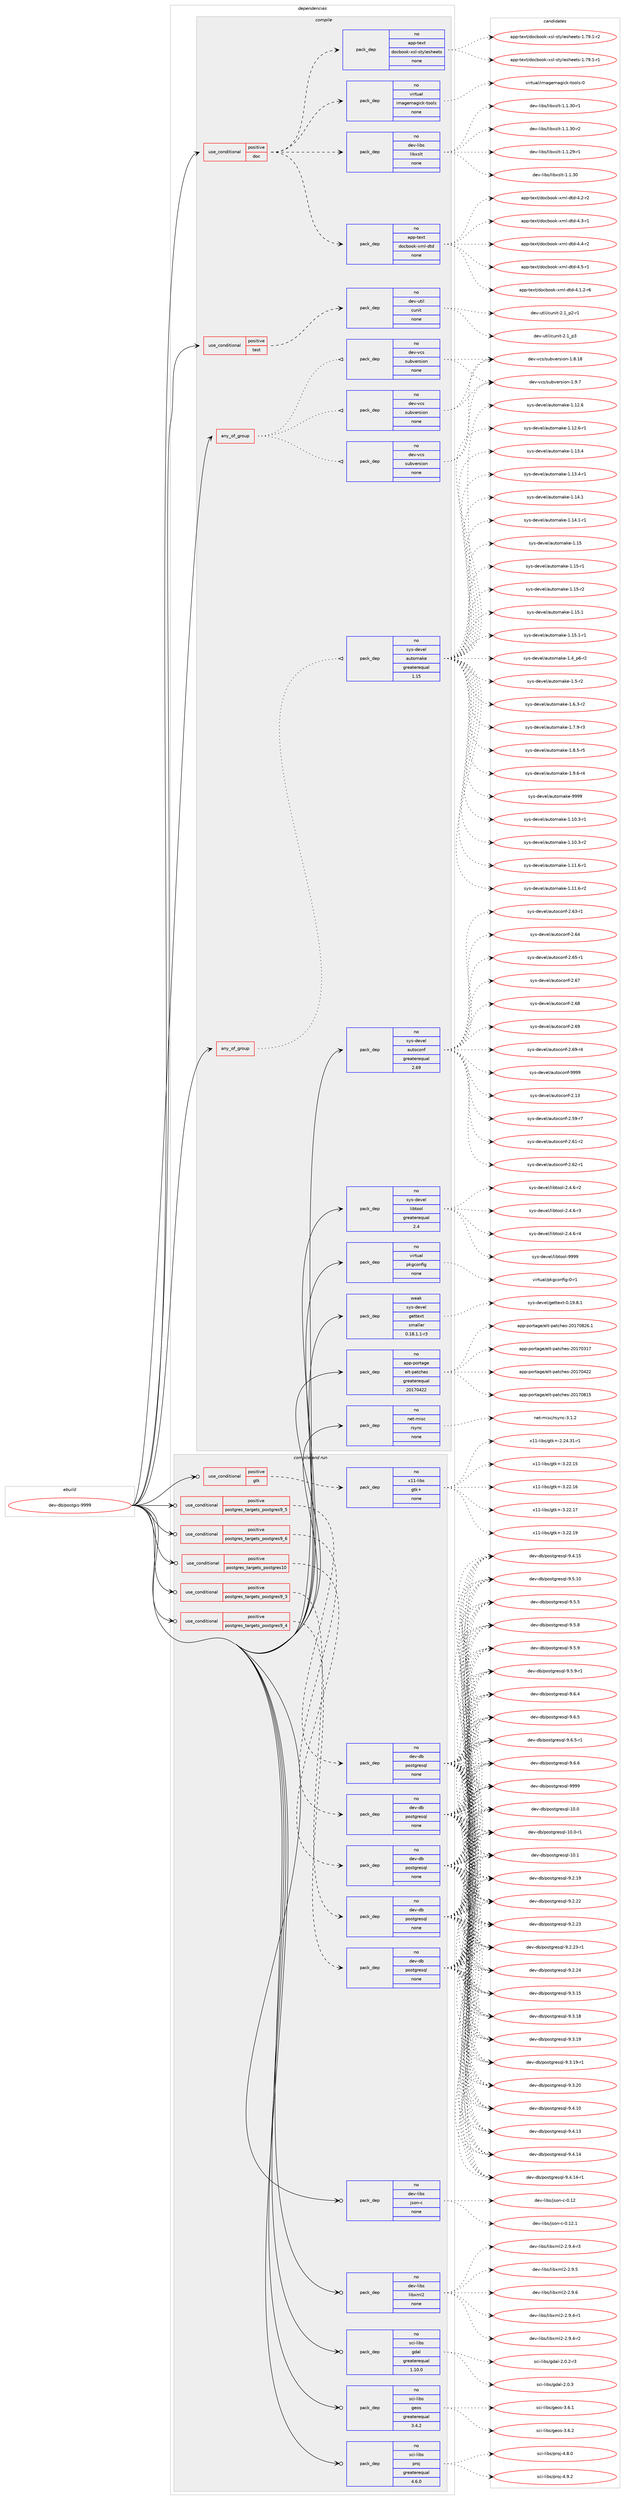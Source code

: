 digraph prolog {

# *************
# Graph options
# *************

newrank=true;
concentrate=true;
compound=true;
graph [rankdir=LR,fontname=Helvetica,fontsize=10,ranksep=1.5];#, ranksep=2.5, nodesep=0.2];
edge  [arrowhead=vee];
node  [fontname=Helvetica,fontsize=10];

# **********
# The ebuild
# **********

subgraph cluster_leftcol {
color=gray;
rank=same;
label=<<i>ebuild</i>>;
id [label="dev-db/postgis-9999", color=red, width=4, href="../dev-db/postgis-9999.svg"];
}

# ****************
# The dependencies
# ****************

subgraph cluster_midcol {
color=gray;
label=<<i>dependencies</i>>;
subgraph cluster_compile {
fillcolor="#eeeeee";
style=filled;
label=<<i>compile</i>>;
subgraph any1513 {
dependency68996 [label=<<TABLE BORDER="0" CELLBORDER="1" CELLSPACING="0" CELLPADDING="4"><TR><TD CELLPADDING="10">any_of_group</TD></TR></TABLE>>, shape=none, color=red];subgraph pack50883 {
dependency68997 [label=<<TABLE BORDER="0" CELLBORDER="1" CELLSPACING="0" CELLPADDING="4" WIDTH="220"><TR><TD ROWSPAN="6" CELLPADDING="30">pack_dep</TD></TR><TR><TD WIDTH="110">no</TD></TR><TR><TD>dev-vcs</TD></TR><TR><TD>subversion</TD></TR><TR><TD>none</TD></TR><TR><TD></TD></TR></TABLE>>, shape=none, color=blue];
}
dependency68996:e -> dependency68997:w [weight=20,style="dotted",arrowhead="oinv"];
subgraph pack50884 {
dependency68998 [label=<<TABLE BORDER="0" CELLBORDER="1" CELLSPACING="0" CELLPADDING="4" WIDTH="220"><TR><TD ROWSPAN="6" CELLPADDING="30">pack_dep</TD></TR><TR><TD WIDTH="110">no</TD></TR><TR><TD>dev-vcs</TD></TR><TR><TD>subversion</TD></TR><TR><TD>none</TD></TR><TR><TD></TD></TR></TABLE>>, shape=none, color=blue];
}
dependency68996:e -> dependency68998:w [weight=20,style="dotted",arrowhead="oinv"];
subgraph pack50885 {
dependency68999 [label=<<TABLE BORDER="0" CELLBORDER="1" CELLSPACING="0" CELLPADDING="4" WIDTH="220"><TR><TD ROWSPAN="6" CELLPADDING="30">pack_dep</TD></TR><TR><TD WIDTH="110">no</TD></TR><TR><TD>dev-vcs</TD></TR><TR><TD>subversion</TD></TR><TR><TD>none</TD></TR><TR><TD></TD></TR></TABLE>>, shape=none, color=blue];
}
dependency68996:e -> dependency68999:w [weight=20,style="dotted",arrowhead="oinv"];
}
id:e -> dependency68996:w [weight=20,style="solid",arrowhead="vee"];
subgraph any1514 {
dependency69000 [label=<<TABLE BORDER="0" CELLBORDER="1" CELLSPACING="0" CELLPADDING="4"><TR><TD CELLPADDING="10">any_of_group</TD></TR></TABLE>>, shape=none, color=red];subgraph pack50886 {
dependency69001 [label=<<TABLE BORDER="0" CELLBORDER="1" CELLSPACING="0" CELLPADDING="4" WIDTH="220"><TR><TD ROWSPAN="6" CELLPADDING="30">pack_dep</TD></TR><TR><TD WIDTH="110">no</TD></TR><TR><TD>sys-devel</TD></TR><TR><TD>automake</TD></TR><TR><TD>greaterequal</TD></TR><TR><TD>1.15</TD></TR></TABLE>>, shape=none, color=blue];
}
dependency69000:e -> dependency69001:w [weight=20,style="dotted",arrowhead="oinv"];
}
id:e -> dependency69000:w [weight=20,style="solid",arrowhead="vee"];
subgraph cond16570 {
dependency69002 [label=<<TABLE BORDER="0" CELLBORDER="1" CELLSPACING="0" CELLPADDING="4"><TR><TD ROWSPAN="3" CELLPADDING="10">use_conditional</TD></TR><TR><TD>positive</TD></TR><TR><TD>doc</TD></TR></TABLE>>, shape=none, color=red];
subgraph pack50887 {
dependency69003 [label=<<TABLE BORDER="0" CELLBORDER="1" CELLSPACING="0" CELLPADDING="4" WIDTH="220"><TR><TD ROWSPAN="6" CELLPADDING="30">pack_dep</TD></TR><TR><TD WIDTH="110">no</TD></TR><TR><TD>app-text</TD></TR><TR><TD>docbook-xsl-stylesheets</TD></TR><TR><TD>none</TD></TR><TR><TD></TD></TR></TABLE>>, shape=none, color=blue];
}
dependency69002:e -> dependency69003:w [weight=20,style="dashed",arrowhead="vee"];
subgraph pack50888 {
dependency69004 [label=<<TABLE BORDER="0" CELLBORDER="1" CELLSPACING="0" CELLPADDING="4" WIDTH="220"><TR><TD ROWSPAN="6" CELLPADDING="30">pack_dep</TD></TR><TR><TD WIDTH="110">no</TD></TR><TR><TD>app-text</TD></TR><TR><TD>docbook-xml-dtd</TD></TR><TR><TD>none</TD></TR><TR><TD></TD></TR></TABLE>>, shape=none, color=blue];
}
dependency69002:e -> dependency69004:w [weight=20,style="dashed",arrowhead="vee"];
subgraph pack50889 {
dependency69005 [label=<<TABLE BORDER="0" CELLBORDER="1" CELLSPACING="0" CELLPADDING="4" WIDTH="220"><TR><TD ROWSPAN="6" CELLPADDING="30">pack_dep</TD></TR><TR><TD WIDTH="110">no</TD></TR><TR><TD>dev-libs</TD></TR><TR><TD>libxslt</TD></TR><TR><TD>none</TD></TR><TR><TD></TD></TR></TABLE>>, shape=none, color=blue];
}
dependency69002:e -> dependency69005:w [weight=20,style="dashed",arrowhead="vee"];
subgraph pack50890 {
dependency69006 [label=<<TABLE BORDER="0" CELLBORDER="1" CELLSPACING="0" CELLPADDING="4" WIDTH="220"><TR><TD ROWSPAN="6" CELLPADDING="30">pack_dep</TD></TR><TR><TD WIDTH="110">no</TD></TR><TR><TD>virtual</TD></TR><TR><TD>imagemagick-tools</TD></TR><TR><TD>none</TD></TR><TR><TD></TD></TR></TABLE>>, shape=none, color=blue];
}
dependency69002:e -> dependency69006:w [weight=20,style="dashed",arrowhead="vee"];
}
id:e -> dependency69002:w [weight=20,style="solid",arrowhead="vee"];
subgraph cond16571 {
dependency69007 [label=<<TABLE BORDER="0" CELLBORDER="1" CELLSPACING="0" CELLPADDING="4"><TR><TD ROWSPAN="3" CELLPADDING="10">use_conditional</TD></TR><TR><TD>positive</TD></TR><TR><TD>test</TD></TR></TABLE>>, shape=none, color=red];
subgraph pack50891 {
dependency69008 [label=<<TABLE BORDER="0" CELLBORDER="1" CELLSPACING="0" CELLPADDING="4" WIDTH="220"><TR><TD ROWSPAN="6" CELLPADDING="30">pack_dep</TD></TR><TR><TD WIDTH="110">no</TD></TR><TR><TD>dev-util</TD></TR><TR><TD>cunit</TD></TR><TR><TD>none</TD></TR><TR><TD></TD></TR></TABLE>>, shape=none, color=blue];
}
dependency69007:e -> dependency69008:w [weight=20,style="dashed",arrowhead="vee"];
}
id:e -> dependency69007:w [weight=20,style="solid",arrowhead="vee"];
subgraph pack50892 {
dependency69009 [label=<<TABLE BORDER="0" CELLBORDER="1" CELLSPACING="0" CELLPADDING="4" WIDTH="220"><TR><TD ROWSPAN="6" CELLPADDING="30">pack_dep</TD></TR><TR><TD WIDTH="110">no</TD></TR><TR><TD>app-portage</TD></TR><TR><TD>elt-patches</TD></TR><TR><TD>greaterequal</TD></TR><TR><TD>20170422</TD></TR></TABLE>>, shape=none, color=blue];
}
id:e -> dependency69009:w [weight=20,style="solid",arrowhead="vee"];
subgraph pack50893 {
dependency69010 [label=<<TABLE BORDER="0" CELLBORDER="1" CELLSPACING="0" CELLPADDING="4" WIDTH="220"><TR><TD ROWSPAN="6" CELLPADDING="30">pack_dep</TD></TR><TR><TD WIDTH="110">no</TD></TR><TR><TD>net-misc</TD></TR><TR><TD>rsync</TD></TR><TR><TD>none</TD></TR><TR><TD></TD></TR></TABLE>>, shape=none, color=blue];
}
id:e -> dependency69010:w [weight=20,style="solid",arrowhead="vee"];
subgraph pack50894 {
dependency69011 [label=<<TABLE BORDER="0" CELLBORDER="1" CELLSPACING="0" CELLPADDING="4" WIDTH="220"><TR><TD ROWSPAN="6" CELLPADDING="30">pack_dep</TD></TR><TR><TD WIDTH="110">no</TD></TR><TR><TD>sys-devel</TD></TR><TR><TD>autoconf</TD></TR><TR><TD>greaterequal</TD></TR><TR><TD>2.69</TD></TR></TABLE>>, shape=none, color=blue];
}
id:e -> dependency69011:w [weight=20,style="solid",arrowhead="vee"];
subgraph pack50895 {
dependency69012 [label=<<TABLE BORDER="0" CELLBORDER="1" CELLSPACING="0" CELLPADDING="4" WIDTH="220"><TR><TD ROWSPAN="6" CELLPADDING="30">pack_dep</TD></TR><TR><TD WIDTH="110">no</TD></TR><TR><TD>sys-devel</TD></TR><TR><TD>libtool</TD></TR><TR><TD>greaterequal</TD></TR><TR><TD>2.4</TD></TR></TABLE>>, shape=none, color=blue];
}
id:e -> dependency69012:w [weight=20,style="solid",arrowhead="vee"];
subgraph pack50896 {
dependency69013 [label=<<TABLE BORDER="0" CELLBORDER="1" CELLSPACING="0" CELLPADDING="4" WIDTH="220"><TR><TD ROWSPAN="6" CELLPADDING="30">pack_dep</TD></TR><TR><TD WIDTH="110">no</TD></TR><TR><TD>virtual</TD></TR><TR><TD>pkgconfig</TD></TR><TR><TD>none</TD></TR><TR><TD></TD></TR></TABLE>>, shape=none, color=blue];
}
id:e -> dependency69013:w [weight=20,style="solid",arrowhead="vee"];
subgraph pack50897 {
dependency69014 [label=<<TABLE BORDER="0" CELLBORDER="1" CELLSPACING="0" CELLPADDING="4" WIDTH="220"><TR><TD ROWSPAN="6" CELLPADDING="30">pack_dep</TD></TR><TR><TD WIDTH="110">weak</TD></TR><TR><TD>sys-devel</TD></TR><TR><TD>gettext</TD></TR><TR><TD>smaller</TD></TR><TR><TD>0.18.1.1-r3</TD></TR></TABLE>>, shape=none, color=blue];
}
id:e -> dependency69014:w [weight=20,style="solid",arrowhead="vee"];
}
subgraph cluster_compileandrun {
fillcolor="#eeeeee";
style=filled;
label=<<i>compile and run</i>>;
subgraph cond16572 {
dependency69015 [label=<<TABLE BORDER="0" CELLBORDER="1" CELLSPACING="0" CELLPADDING="4"><TR><TD ROWSPAN="3" CELLPADDING="10">use_conditional</TD></TR><TR><TD>positive</TD></TR><TR><TD>gtk</TD></TR></TABLE>>, shape=none, color=red];
subgraph pack50898 {
dependency69016 [label=<<TABLE BORDER="0" CELLBORDER="1" CELLSPACING="0" CELLPADDING="4" WIDTH="220"><TR><TD ROWSPAN="6" CELLPADDING="30">pack_dep</TD></TR><TR><TD WIDTH="110">no</TD></TR><TR><TD>x11-libs</TD></TR><TR><TD>gtk+</TD></TR><TR><TD>none</TD></TR><TR><TD></TD></TR></TABLE>>, shape=none, color=blue];
}
dependency69015:e -> dependency69016:w [weight=20,style="dashed",arrowhead="vee"];
}
id:e -> dependency69015:w [weight=20,style="solid",arrowhead="odotvee"];
subgraph cond16573 {
dependency69017 [label=<<TABLE BORDER="0" CELLBORDER="1" CELLSPACING="0" CELLPADDING="4"><TR><TD ROWSPAN="3" CELLPADDING="10">use_conditional</TD></TR><TR><TD>positive</TD></TR><TR><TD>postgres_targets_postgres10</TD></TR></TABLE>>, shape=none, color=red];
subgraph pack50899 {
dependency69018 [label=<<TABLE BORDER="0" CELLBORDER="1" CELLSPACING="0" CELLPADDING="4" WIDTH="220"><TR><TD ROWSPAN="6" CELLPADDING="30">pack_dep</TD></TR><TR><TD WIDTH="110">no</TD></TR><TR><TD>dev-db</TD></TR><TR><TD>postgresql</TD></TR><TR><TD>none</TD></TR><TR><TD></TD></TR></TABLE>>, shape=none, color=blue];
}
dependency69017:e -> dependency69018:w [weight=20,style="dashed",arrowhead="vee"];
}
id:e -> dependency69017:w [weight=20,style="solid",arrowhead="odotvee"];
subgraph cond16574 {
dependency69019 [label=<<TABLE BORDER="0" CELLBORDER="1" CELLSPACING="0" CELLPADDING="4"><TR><TD ROWSPAN="3" CELLPADDING="10">use_conditional</TD></TR><TR><TD>positive</TD></TR><TR><TD>postgres_targets_postgres9_3</TD></TR></TABLE>>, shape=none, color=red];
subgraph pack50900 {
dependency69020 [label=<<TABLE BORDER="0" CELLBORDER="1" CELLSPACING="0" CELLPADDING="4" WIDTH="220"><TR><TD ROWSPAN="6" CELLPADDING="30">pack_dep</TD></TR><TR><TD WIDTH="110">no</TD></TR><TR><TD>dev-db</TD></TR><TR><TD>postgresql</TD></TR><TR><TD>none</TD></TR><TR><TD></TD></TR></TABLE>>, shape=none, color=blue];
}
dependency69019:e -> dependency69020:w [weight=20,style="dashed",arrowhead="vee"];
}
id:e -> dependency69019:w [weight=20,style="solid",arrowhead="odotvee"];
subgraph cond16575 {
dependency69021 [label=<<TABLE BORDER="0" CELLBORDER="1" CELLSPACING="0" CELLPADDING="4"><TR><TD ROWSPAN="3" CELLPADDING="10">use_conditional</TD></TR><TR><TD>positive</TD></TR><TR><TD>postgres_targets_postgres9_4</TD></TR></TABLE>>, shape=none, color=red];
subgraph pack50901 {
dependency69022 [label=<<TABLE BORDER="0" CELLBORDER="1" CELLSPACING="0" CELLPADDING="4" WIDTH="220"><TR><TD ROWSPAN="6" CELLPADDING="30">pack_dep</TD></TR><TR><TD WIDTH="110">no</TD></TR><TR><TD>dev-db</TD></TR><TR><TD>postgresql</TD></TR><TR><TD>none</TD></TR><TR><TD></TD></TR></TABLE>>, shape=none, color=blue];
}
dependency69021:e -> dependency69022:w [weight=20,style="dashed",arrowhead="vee"];
}
id:e -> dependency69021:w [weight=20,style="solid",arrowhead="odotvee"];
subgraph cond16576 {
dependency69023 [label=<<TABLE BORDER="0" CELLBORDER="1" CELLSPACING="0" CELLPADDING="4"><TR><TD ROWSPAN="3" CELLPADDING="10">use_conditional</TD></TR><TR><TD>positive</TD></TR><TR><TD>postgres_targets_postgres9_5</TD></TR></TABLE>>, shape=none, color=red];
subgraph pack50902 {
dependency69024 [label=<<TABLE BORDER="0" CELLBORDER="1" CELLSPACING="0" CELLPADDING="4" WIDTH="220"><TR><TD ROWSPAN="6" CELLPADDING="30">pack_dep</TD></TR><TR><TD WIDTH="110">no</TD></TR><TR><TD>dev-db</TD></TR><TR><TD>postgresql</TD></TR><TR><TD>none</TD></TR><TR><TD></TD></TR></TABLE>>, shape=none, color=blue];
}
dependency69023:e -> dependency69024:w [weight=20,style="dashed",arrowhead="vee"];
}
id:e -> dependency69023:w [weight=20,style="solid",arrowhead="odotvee"];
subgraph cond16577 {
dependency69025 [label=<<TABLE BORDER="0" CELLBORDER="1" CELLSPACING="0" CELLPADDING="4"><TR><TD ROWSPAN="3" CELLPADDING="10">use_conditional</TD></TR><TR><TD>positive</TD></TR><TR><TD>postgres_targets_postgres9_6</TD></TR></TABLE>>, shape=none, color=red];
subgraph pack50903 {
dependency69026 [label=<<TABLE BORDER="0" CELLBORDER="1" CELLSPACING="0" CELLPADDING="4" WIDTH="220"><TR><TD ROWSPAN="6" CELLPADDING="30">pack_dep</TD></TR><TR><TD WIDTH="110">no</TD></TR><TR><TD>dev-db</TD></TR><TR><TD>postgresql</TD></TR><TR><TD>none</TD></TR><TR><TD></TD></TR></TABLE>>, shape=none, color=blue];
}
dependency69025:e -> dependency69026:w [weight=20,style="dashed",arrowhead="vee"];
}
id:e -> dependency69025:w [weight=20,style="solid",arrowhead="odotvee"];
subgraph pack50904 {
dependency69027 [label=<<TABLE BORDER="0" CELLBORDER="1" CELLSPACING="0" CELLPADDING="4" WIDTH="220"><TR><TD ROWSPAN="6" CELLPADDING="30">pack_dep</TD></TR><TR><TD WIDTH="110">no</TD></TR><TR><TD>dev-libs</TD></TR><TR><TD>json-c</TD></TR><TR><TD>none</TD></TR><TR><TD></TD></TR></TABLE>>, shape=none, color=blue];
}
id:e -> dependency69027:w [weight=20,style="solid",arrowhead="odotvee"];
subgraph pack50905 {
dependency69028 [label=<<TABLE BORDER="0" CELLBORDER="1" CELLSPACING="0" CELLPADDING="4" WIDTH="220"><TR><TD ROWSPAN="6" CELLPADDING="30">pack_dep</TD></TR><TR><TD WIDTH="110">no</TD></TR><TR><TD>dev-libs</TD></TR><TR><TD>libxml2</TD></TR><TR><TD>none</TD></TR><TR><TD></TD></TR></TABLE>>, shape=none, color=blue];
}
id:e -> dependency69028:w [weight=20,style="solid",arrowhead="odotvee"];
subgraph pack50906 {
dependency69029 [label=<<TABLE BORDER="0" CELLBORDER="1" CELLSPACING="0" CELLPADDING="4" WIDTH="220"><TR><TD ROWSPAN="6" CELLPADDING="30">pack_dep</TD></TR><TR><TD WIDTH="110">no</TD></TR><TR><TD>sci-libs</TD></TR><TR><TD>gdal</TD></TR><TR><TD>greaterequal</TD></TR><TR><TD>1.10.0</TD></TR></TABLE>>, shape=none, color=blue];
}
id:e -> dependency69029:w [weight=20,style="solid",arrowhead="odotvee"];
subgraph pack50907 {
dependency69030 [label=<<TABLE BORDER="0" CELLBORDER="1" CELLSPACING="0" CELLPADDING="4" WIDTH="220"><TR><TD ROWSPAN="6" CELLPADDING="30">pack_dep</TD></TR><TR><TD WIDTH="110">no</TD></TR><TR><TD>sci-libs</TD></TR><TR><TD>geos</TD></TR><TR><TD>greaterequal</TD></TR><TR><TD>3.4.2</TD></TR></TABLE>>, shape=none, color=blue];
}
id:e -> dependency69030:w [weight=20,style="solid",arrowhead="odotvee"];
subgraph pack50908 {
dependency69031 [label=<<TABLE BORDER="0" CELLBORDER="1" CELLSPACING="0" CELLPADDING="4" WIDTH="220"><TR><TD ROWSPAN="6" CELLPADDING="30">pack_dep</TD></TR><TR><TD WIDTH="110">no</TD></TR><TR><TD>sci-libs</TD></TR><TR><TD>proj</TD></TR><TR><TD>greaterequal</TD></TR><TR><TD>4.6.0</TD></TR></TABLE>>, shape=none, color=blue];
}
id:e -> dependency69031:w [weight=20,style="solid",arrowhead="odotvee"];
}
subgraph cluster_run {
fillcolor="#eeeeee";
style=filled;
label=<<i>run</i>>;
}
}

# **************
# The candidates
# **************

subgraph cluster_choices {
rank=same;
color=gray;
label=<<i>candidates</i>>;

subgraph choice50883 {
color=black;
nodesep=1;
choice1001011184511899115471151179811810111411510511111045494656464956 [label="dev-vcs/subversion-1.8.18", color=red, width=4,href="../dev-vcs/subversion-1.8.18.svg"];
choice10010111845118991154711511798118101114115105111110454946574655 [label="dev-vcs/subversion-1.9.7", color=red, width=4,href="../dev-vcs/subversion-1.9.7.svg"];
dependency68997:e -> choice1001011184511899115471151179811810111411510511111045494656464956:w [style=dotted,weight="100"];
dependency68997:e -> choice10010111845118991154711511798118101114115105111110454946574655:w [style=dotted,weight="100"];
}
subgraph choice50884 {
color=black;
nodesep=1;
choice1001011184511899115471151179811810111411510511111045494656464956 [label="dev-vcs/subversion-1.8.18", color=red, width=4,href="../dev-vcs/subversion-1.8.18.svg"];
choice10010111845118991154711511798118101114115105111110454946574655 [label="dev-vcs/subversion-1.9.7", color=red, width=4,href="../dev-vcs/subversion-1.9.7.svg"];
dependency68998:e -> choice1001011184511899115471151179811810111411510511111045494656464956:w [style=dotted,weight="100"];
dependency68998:e -> choice10010111845118991154711511798118101114115105111110454946574655:w [style=dotted,weight="100"];
}
subgraph choice50885 {
color=black;
nodesep=1;
choice1001011184511899115471151179811810111411510511111045494656464956 [label="dev-vcs/subversion-1.8.18", color=red, width=4,href="../dev-vcs/subversion-1.8.18.svg"];
choice10010111845118991154711511798118101114115105111110454946574655 [label="dev-vcs/subversion-1.9.7", color=red, width=4,href="../dev-vcs/subversion-1.9.7.svg"];
dependency68999:e -> choice1001011184511899115471151179811810111411510511111045494656464956:w [style=dotted,weight="100"];
dependency68999:e -> choice10010111845118991154711511798118101114115105111110454946574655:w [style=dotted,weight="100"];
}
subgraph choice50886 {
color=black;
nodesep=1;
choice11512111545100101118101108479711711611110997107101454946494846514511449 [label="sys-devel/automake-1.10.3-r1", color=red, width=4,href="../sys-devel/automake-1.10.3-r1.svg"];
choice11512111545100101118101108479711711611110997107101454946494846514511450 [label="sys-devel/automake-1.10.3-r2", color=red, width=4,href="../sys-devel/automake-1.10.3-r2.svg"];
choice11512111545100101118101108479711711611110997107101454946494946544511449 [label="sys-devel/automake-1.11.6-r1", color=red, width=4,href="../sys-devel/automake-1.11.6-r1.svg"];
choice11512111545100101118101108479711711611110997107101454946494946544511450 [label="sys-devel/automake-1.11.6-r2", color=red, width=4,href="../sys-devel/automake-1.11.6-r2.svg"];
choice1151211154510010111810110847971171161111099710710145494649504654 [label="sys-devel/automake-1.12.6", color=red, width=4,href="../sys-devel/automake-1.12.6.svg"];
choice11512111545100101118101108479711711611110997107101454946495046544511449 [label="sys-devel/automake-1.12.6-r1", color=red, width=4,href="../sys-devel/automake-1.12.6-r1.svg"];
choice1151211154510010111810110847971171161111099710710145494649514652 [label="sys-devel/automake-1.13.4", color=red, width=4,href="../sys-devel/automake-1.13.4.svg"];
choice11512111545100101118101108479711711611110997107101454946495146524511449 [label="sys-devel/automake-1.13.4-r1", color=red, width=4,href="../sys-devel/automake-1.13.4-r1.svg"];
choice1151211154510010111810110847971171161111099710710145494649524649 [label="sys-devel/automake-1.14.1", color=red, width=4,href="../sys-devel/automake-1.14.1.svg"];
choice11512111545100101118101108479711711611110997107101454946495246494511449 [label="sys-devel/automake-1.14.1-r1", color=red, width=4,href="../sys-devel/automake-1.14.1-r1.svg"];
choice115121115451001011181011084797117116111109971071014549464953 [label="sys-devel/automake-1.15", color=red, width=4,href="../sys-devel/automake-1.15.svg"];
choice1151211154510010111810110847971171161111099710710145494649534511449 [label="sys-devel/automake-1.15-r1", color=red, width=4,href="../sys-devel/automake-1.15-r1.svg"];
choice1151211154510010111810110847971171161111099710710145494649534511450 [label="sys-devel/automake-1.15-r2", color=red, width=4,href="../sys-devel/automake-1.15-r2.svg"];
choice1151211154510010111810110847971171161111099710710145494649534649 [label="sys-devel/automake-1.15.1", color=red, width=4,href="../sys-devel/automake-1.15.1.svg"];
choice11512111545100101118101108479711711611110997107101454946495346494511449 [label="sys-devel/automake-1.15.1-r1", color=red, width=4,href="../sys-devel/automake-1.15.1-r1.svg"];
choice115121115451001011181011084797117116111109971071014549465295112544511450 [label="sys-devel/automake-1.4_p6-r2", color=red, width=4,href="../sys-devel/automake-1.4_p6-r2.svg"];
choice11512111545100101118101108479711711611110997107101454946534511450 [label="sys-devel/automake-1.5-r2", color=red, width=4,href="../sys-devel/automake-1.5-r2.svg"];
choice115121115451001011181011084797117116111109971071014549465446514511450 [label="sys-devel/automake-1.6.3-r2", color=red, width=4,href="../sys-devel/automake-1.6.3-r2.svg"];
choice115121115451001011181011084797117116111109971071014549465546574511451 [label="sys-devel/automake-1.7.9-r3", color=red, width=4,href="../sys-devel/automake-1.7.9-r3.svg"];
choice115121115451001011181011084797117116111109971071014549465646534511453 [label="sys-devel/automake-1.8.5-r5", color=red, width=4,href="../sys-devel/automake-1.8.5-r5.svg"];
choice115121115451001011181011084797117116111109971071014549465746544511452 [label="sys-devel/automake-1.9.6-r4", color=red, width=4,href="../sys-devel/automake-1.9.6-r4.svg"];
choice115121115451001011181011084797117116111109971071014557575757 [label="sys-devel/automake-9999", color=red, width=4,href="../sys-devel/automake-9999.svg"];
dependency69001:e -> choice11512111545100101118101108479711711611110997107101454946494846514511449:w [style=dotted,weight="100"];
dependency69001:e -> choice11512111545100101118101108479711711611110997107101454946494846514511450:w [style=dotted,weight="100"];
dependency69001:e -> choice11512111545100101118101108479711711611110997107101454946494946544511449:w [style=dotted,weight="100"];
dependency69001:e -> choice11512111545100101118101108479711711611110997107101454946494946544511450:w [style=dotted,weight="100"];
dependency69001:e -> choice1151211154510010111810110847971171161111099710710145494649504654:w [style=dotted,weight="100"];
dependency69001:e -> choice11512111545100101118101108479711711611110997107101454946495046544511449:w [style=dotted,weight="100"];
dependency69001:e -> choice1151211154510010111810110847971171161111099710710145494649514652:w [style=dotted,weight="100"];
dependency69001:e -> choice11512111545100101118101108479711711611110997107101454946495146524511449:w [style=dotted,weight="100"];
dependency69001:e -> choice1151211154510010111810110847971171161111099710710145494649524649:w [style=dotted,weight="100"];
dependency69001:e -> choice11512111545100101118101108479711711611110997107101454946495246494511449:w [style=dotted,weight="100"];
dependency69001:e -> choice115121115451001011181011084797117116111109971071014549464953:w [style=dotted,weight="100"];
dependency69001:e -> choice1151211154510010111810110847971171161111099710710145494649534511449:w [style=dotted,weight="100"];
dependency69001:e -> choice1151211154510010111810110847971171161111099710710145494649534511450:w [style=dotted,weight="100"];
dependency69001:e -> choice1151211154510010111810110847971171161111099710710145494649534649:w [style=dotted,weight="100"];
dependency69001:e -> choice11512111545100101118101108479711711611110997107101454946495346494511449:w [style=dotted,weight="100"];
dependency69001:e -> choice115121115451001011181011084797117116111109971071014549465295112544511450:w [style=dotted,weight="100"];
dependency69001:e -> choice11512111545100101118101108479711711611110997107101454946534511450:w [style=dotted,weight="100"];
dependency69001:e -> choice115121115451001011181011084797117116111109971071014549465446514511450:w [style=dotted,weight="100"];
dependency69001:e -> choice115121115451001011181011084797117116111109971071014549465546574511451:w [style=dotted,weight="100"];
dependency69001:e -> choice115121115451001011181011084797117116111109971071014549465646534511453:w [style=dotted,weight="100"];
dependency69001:e -> choice115121115451001011181011084797117116111109971071014549465746544511452:w [style=dotted,weight="100"];
dependency69001:e -> choice115121115451001011181011084797117116111109971071014557575757:w [style=dotted,weight="100"];
}
subgraph choice50887 {
color=black;
nodesep=1;
choice97112112451161011201164710011199981111111074512011510845115116121108101115104101101116115454946555746494511449 [label="app-text/docbook-xsl-stylesheets-1.79.1-r1", color=red, width=4,href="../app-text/docbook-xsl-stylesheets-1.79.1-r1.svg"];
choice97112112451161011201164710011199981111111074512011510845115116121108101115104101101116115454946555746494511450 [label="app-text/docbook-xsl-stylesheets-1.79.1-r2", color=red, width=4,href="../app-text/docbook-xsl-stylesheets-1.79.1-r2.svg"];
dependency69003:e -> choice97112112451161011201164710011199981111111074512011510845115116121108101115104101101116115454946555746494511449:w [style=dotted,weight="100"];
dependency69003:e -> choice97112112451161011201164710011199981111111074512011510845115116121108101115104101101116115454946555746494511450:w [style=dotted,weight="100"];
}
subgraph choice50888 {
color=black;
nodesep=1;
choice971121124511610112011647100111999811111110745120109108451001161004552464946504511454 [label="app-text/docbook-xml-dtd-4.1.2-r6", color=red, width=4,href="../app-text/docbook-xml-dtd-4.1.2-r6.svg"];
choice97112112451161011201164710011199981111111074512010910845100116100455246504511450 [label="app-text/docbook-xml-dtd-4.2-r2", color=red, width=4,href="../app-text/docbook-xml-dtd-4.2-r2.svg"];
choice97112112451161011201164710011199981111111074512010910845100116100455246514511449 [label="app-text/docbook-xml-dtd-4.3-r1", color=red, width=4,href="../app-text/docbook-xml-dtd-4.3-r1.svg"];
choice97112112451161011201164710011199981111111074512010910845100116100455246524511450 [label="app-text/docbook-xml-dtd-4.4-r2", color=red, width=4,href="../app-text/docbook-xml-dtd-4.4-r2.svg"];
choice97112112451161011201164710011199981111111074512010910845100116100455246534511449 [label="app-text/docbook-xml-dtd-4.5-r1", color=red, width=4,href="../app-text/docbook-xml-dtd-4.5-r1.svg"];
dependency69004:e -> choice971121124511610112011647100111999811111110745120109108451001161004552464946504511454:w [style=dotted,weight="100"];
dependency69004:e -> choice97112112451161011201164710011199981111111074512010910845100116100455246504511450:w [style=dotted,weight="100"];
dependency69004:e -> choice97112112451161011201164710011199981111111074512010910845100116100455246514511449:w [style=dotted,weight="100"];
dependency69004:e -> choice97112112451161011201164710011199981111111074512010910845100116100455246524511450:w [style=dotted,weight="100"];
dependency69004:e -> choice97112112451161011201164710011199981111111074512010910845100116100455246534511449:w [style=dotted,weight="100"];
}
subgraph choice50889 {
color=black;
nodesep=1;
choice10010111845108105981154710810598120115108116454946494650574511449 [label="dev-libs/libxslt-1.1.29-r1", color=red, width=4,href="../dev-libs/libxslt-1.1.29-r1.svg"];
choice1001011184510810598115471081059812011510811645494649465148 [label="dev-libs/libxslt-1.1.30", color=red, width=4,href="../dev-libs/libxslt-1.1.30.svg"];
choice10010111845108105981154710810598120115108116454946494651484511449 [label="dev-libs/libxslt-1.1.30-r1", color=red, width=4,href="../dev-libs/libxslt-1.1.30-r1.svg"];
choice10010111845108105981154710810598120115108116454946494651484511450 [label="dev-libs/libxslt-1.1.30-r2", color=red, width=4,href="../dev-libs/libxslt-1.1.30-r2.svg"];
dependency69005:e -> choice10010111845108105981154710810598120115108116454946494650574511449:w [style=dotted,weight="100"];
dependency69005:e -> choice1001011184510810598115471081059812011510811645494649465148:w [style=dotted,weight="100"];
dependency69005:e -> choice10010111845108105981154710810598120115108116454946494651484511449:w [style=dotted,weight="100"];
dependency69005:e -> choice10010111845108105981154710810598120115108116454946494651484511450:w [style=dotted,weight="100"];
}
subgraph choice50890 {
color=black;
nodesep=1;
choice1181051141161179710847105109971031011099710310599107451161111111081154548 [label="virtual/imagemagick-tools-0", color=red, width=4,href="../virtual/imagemagick-tools-0.svg"];
dependency69006:e -> choice1181051141161179710847105109971031011099710310599107451161111111081154548:w [style=dotted,weight="100"];
}
subgraph choice50891 {
color=black;
nodesep=1;
choice1001011184511711610510847991171101051164550464995112504511449 [label="dev-util/cunit-2.1_p2-r1", color=red, width=4,href="../dev-util/cunit-2.1_p2-r1.svg"];
choice100101118451171161051084799117110105116455046499511251 [label="dev-util/cunit-2.1_p3", color=red, width=4,href="../dev-util/cunit-2.1_p3.svg"];
dependency69008:e -> choice1001011184511711610510847991171101051164550464995112504511449:w [style=dotted,weight="100"];
dependency69008:e -> choice100101118451171161051084799117110105116455046499511251:w [style=dotted,weight="100"];
}
subgraph choice50892 {
color=black;
nodesep=1;
choice97112112451121111141169710310147101108116451129711699104101115455048495548514955 [label="app-portage/elt-patches-20170317", color=red, width=4,href="../app-portage/elt-patches-20170317.svg"];
choice97112112451121111141169710310147101108116451129711699104101115455048495548525050 [label="app-portage/elt-patches-20170422", color=red, width=4,href="../app-portage/elt-patches-20170422.svg"];
choice97112112451121111141169710310147101108116451129711699104101115455048495548564953 [label="app-portage/elt-patches-20170815", color=red, width=4,href="../app-portage/elt-patches-20170815.svg"];
choice971121124511211111411697103101471011081164511297116991041011154550484955485650544649 [label="app-portage/elt-patches-20170826.1", color=red, width=4,href="../app-portage/elt-patches-20170826.1.svg"];
dependency69009:e -> choice97112112451121111141169710310147101108116451129711699104101115455048495548514955:w [style=dotted,weight="100"];
dependency69009:e -> choice97112112451121111141169710310147101108116451129711699104101115455048495548525050:w [style=dotted,weight="100"];
dependency69009:e -> choice97112112451121111141169710310147101108116451129711699104101115455048495548564953:w [style=dotted,weight="100"];
dependency69009:e -> choice971121124511211111411697103101471011081164511297116991041011154550484955485650544649:w [style=dotted,weight="100"];
}
subgraph choice50893 {
color=black;
nodesep=1;
choice11010111645109105115994711411512111099455146494650 [label="net-misc/rsync-3.1.2", color=red, width=4,href="../net-misc/rsync-3.1.2.svg"];
dependency69010:e -> choice11010111645109105115994711411512111099455146494650:w [style=dotted,weight="100"];
}
subgraph choice50894 {
color=black;
nodesep=1;
choice115121115451001011181011084797117116111991111101024550464951 [label="sys-devel/autoconf-2.13", color=red, width=4,href="../sys-devel/autoconf-2.13.svg"];
choice1151211154510010111810110847971171161119911111010245504653574511455 [label="sys-devel/autoconf-2.59-r7", color=red, width=4,href="../sys-devel/autoconf-2.59-r7.svg"];
choice1151211154510010111810110847971171161119911111010245504654494511450 [label="sys-devel/autoconf-2.61-r2", color=red, width=4,href="../sys-devel/autoconf-2.61-r2.svg"];
choice1151211154510010111810110847971171161119911111010245504654504511449 [label="sys-devel/autoconf-2.62-r1", color=red, width=4,href="../sys-devel/autoconf-2.62-r1.svg"];
choice1151211154510010111810110847971171161119911111010245504654514511449 [label="sys-devel/autoconf-2.63-r1", color=red, width=4,href="../sys-devel/autoconf-2.63-r1.svg"];
choice115121115451001011181011084797117116111991111101024550465452 [label="sys-devel/autoconf-2.64", color=red, width=4,href="../sys-devel/autoconf-2.64.svg"];
choice1151211154510010111810110847971171161119911111010245504654534511449 [label="sys-devel/autoconf-2.65-r1", color=red, width=4,href="../sys-devel/autoconf-2.65-r1.svg"];
choice115121115451001011181011084797117116111991111101024550465455 [label="sys-devel/autoconf-2.67", color=red, width=4,href="../sys-devel/autoconf-2.67.svg"];
choice115121115451001011181011084797117116111991111101024550465456 [label="sys-devel/autoconf-2.68", color=red, width=4,href="../sys-devel/autoconf-2.68.svg"];
choice115121115451001011181011084797117116111991111101024550465457 [label="sys-devel/autoconf-2.69", color=red, width=4,href="../sys-devel/autoconf-2.69.svg"];
choice1151211154510010111810110847971171161119911111010245504654574511452 [label="sys-devel/autoconf-2.69-r4", color=red, width=4,href="../sys-devel/autoconf-2.69-r4.svg"];
choice115121115451001011181011084797117116111991111101024557575757 [label="sys-devel/autoconf-9999", color=red, width=4,href="../sys-devel/autoconf-9999.svg"];
dependency69011:e -> choice115121115451001011181011084797117116111991111101024550464951:w [style=dotted,weight="100"];
dependency69011:e -> choice1151211154510010111810110847971171161119911111010245504653574511455:w [style=dotted,weight="100"];
dependency69011:e -> choice1151211154510010111810110847971171161119911111010245504654494511450:w [style=dotted,weight="100"];
dependency69011:e -> choice1151211154510010111810110847971171161119911111010245504654504511449:w [style=dotted,weight="100"];
dependency69011:e -> choice1151211154510010111810110847971171161119911111010245504654514511449:w [style=dotted,weight="100"];
dependency69011:e -> choice115121115451001011181011084797117116111991111101024550465452:w [style=dotted,weight="100"];
dependency69011:e -> choice1151211154510010111810110847971171161119911111010245504654534511449:w [style=dotted,weight="100"];
dependency69011:e -> choice115121115451001011181011084797117116111991111101024550465455:w [style=dotted,weight="100"];
dependency69011:e -> choice115121115451001011181011084797117116111991111101024550465456:w [style=dotted,weight="100"];
dependency69011:e -> choice115121115451001011181011084797117116111991111101024550465457:w [style=dotted,weight="100"];
dependency69011:e -> choice1151211154510010111810110847971171161119911111010245504654574511452:w [style=dotted,weight="100"];
dependency69011:e -> choice115121115451001011181011084797117116111991111101024557575757:w [style=dotted,weight="100"];
}
subgraph choice50895 {
color=black;
nodesep=1;
choice1151211154510010111810110847108105981161111111084550465246544511450 [label="sys-devel/libtool-2.4.6-r2", color=red, width=4,href="../sys-devel/libtool-2.4.6-r2.svg"];
choice1151211154510010111810110847108105981161111111084550465246544511451 [label="sys-devel/libtool-2.4.6-r3", color=red, width=4,href="../sys-devel/libtool-2.4.6-r3.svg"];
choice1151211154510010111810110847108105981161111111084550465246544511452 [label="sys-devel/libtool-2.4.6-r4", color=red, width=4,href="../sys-devel/libtool-2.4.6-r4.svg"];
choice1151211154510010111810110847108105981161111111084557575757 [label="sys-devel/libtool-9999", color=red, width=4,href="../sys-devel/libtool-9999.svg"];
dependency69012:e -> choice1151211154510010111810110847108105981161111111084550465246544511450:w [style=dotted,weight="100"];
dependency69012:e -> choice1151211154510010111810110847108105981161111111084550465246544511451:w [style=dotted,weight="100"];
dependency69012:e -> choice1151211154510010111810110847108105981161111111084550465246544511452:w [style=dotted,weight="100"];
dependency69012:e -> choice1151211154510010111810110847108105981161111111084557575757:w [style=dotted,weight="100"];
}
subgraph choice50896 {
color=black;
nodesep=1;
choice11810511411611797108471121071039911111010210510345484511449 [label="virtual/pkgconfig-0-r1", color=red, width=4,href="../virtual/pkgconfig-0-r1.svg"];
dependency69013:e -> choice11810511411611797108471121071039911111010210510345484511449:w [style=dotted,weight="100"];
}
subgraph choice50897 {
color=black;
nodesep=1;
choice1151211154510010111810110847103101116116101120116454846495746564649 [label="sys-devel/gettext-0.19.8.1", color=red, width=4,href="../sys-devel/gettext-0.19.8.1.svg"];
dependency69014:e -> choice1151211154510010111810110847103101116116101120116454846495746564649:w [style=dotted,weight="100"];
}
subgraph choice50898 {
color=black;
nodesep=1;
choice12049494510810598115471031161074345504650524651494511449 [label="x11-libs/gtk+-2.24.31-r1", color=red, width=4,href="../x11-libs/gtk+-2.24.31-r1.svg"];
choice1204949451081059811547103116107434551465050464953 [label="x11-libs/gtk+-3.22.15", color=red, width=4,href="../x11-libs/gtk+-3.22.15.svg"];
choice1204949451081059811547103116107434551465050464954 [label="x11-libs/gtk+-3.22.16", color=red, width=4,href="../x11-libs/gtk+-3.22.16.svg"];
choice1204949451081059811547103116107434551465050464955 [label="x11-libs/gtk+-3.22.17", color=red, width=4,href="../x11-libs/gtk+-3.22.17.svg"];
choice1204949451081059811547103116107434551465050464957 [label="x11-libs/gtk+-3.22.19", color=red, width=4,href="../x11-libs/gtk+-3.22.19.svg"];
dependency69016:e -> choice12049494510810598115471031161074345504650524651494511449:w [style=dotted,weight="100"];
dependency69016:e -> choice1204949451081059811547103116107434551465050464953:w [style=dotted,weight="100"];
dependency69016:e -> choice1204949451081059811547103116107434551465050464954:w [style=dotted,weight="100"];
dependency69016:e -> choice1204949451081059811547103116107434551465050464955:w [style=dotted,weight="100"];
dependency69016:e -> choice1204949451081059811547103116107434551465050464957:w [style=dotted,weight="100"];
}
subgraph choice50899 {
color=black;
nodesep=1;
choice1001011184510098471121111151161031141011151131084549484648 [label="dev-db/postgresql-10.0", color=red, width=4,href="../dev-db/postgresql-10.0.svg"];
choice10010111845100984711211111511610311410111511310845494846484511449 [label="dev-db/postgresql-10.0-r1", color=red, width=4,href="../dev-db/postgresql-10.0-r1.svg"];
choice1001011184510098471121111151161031141011151131084549484649 [label="dev-db/postgresql-10.1", color=red, width=4,href="../dev-db/postgresql-10.1.svg"];
choice10010111845100984711211111511610311410111511310845574650464957 [label="dev-db/postgresql-9.2.19", color=red, width=4,href="../dev-db/postgresql-9.2.19.svg"];
choice10010111845100984711211111511610311410111511310845574650465050 [label="dev-db/postgresql-9.2.22", color=red, width=4,href="../dev-db/postgresql-9.2.22.svg"];
choice10010111845100984711211111511610311410111511310845574650465051 [label="dev-db/postgresql-9.2.23", color=red, width=4,href="../dev-db/postgresql-9.2.23.svg"];
choice100101118451009847112111115116103114101115113108455746504650514511449 [label="dev-db/postgresql-9.2.23-r1", color=red, width=4,href="../dev-db/postgresql-9.2.23-r1.svg"];
choice10010111845100984711211111511610311410111511310845574650465052 [label="dev-db/postgresql-9.2.24", color=red, width=4,href="../dev-db/postgresql-9.2.24.svg"];
choice10010111845100984711211111511610311410111511310845574651464953 [label="dev-db/postgresql-9.3.15", color=red, width=4,href="../dev-db/postgresql-9.3.15.svg"];
choice10010111845100984711211111511610311410111511310845574651464956 [label="dev-db/postgresql-9.3.18", color=red, width=4,href="../dev-db/postgresql-9.3.18.svg"];
choice10010111845100984711211111511610311410111511310845574651464957 [label="dev-db/postgresql-9.3.19", color=red, width=4,href="../dev-db/postgresql-9.3.19.svg"];
choice100101118451009847112111115116103114101115113108455746514649574511449 [label="dev-db/postgresql-9.3.19-r1", color=red, width=4,href="../dev-db/postgresql-9.3.19-r1.svg"];
choice10010111845100984711211111511610311410111511310845574651465048 [label="dev-db/postgresql-9.3.20", color=red, width=4,href="../dev-db/postgresql-9.3.20.svg"];
choice10010111845100984711211111511610311410111511310845574652464948 [label="dev-db/postgresql-9.4.10", color=red, width=4,href="../dev-db/postgresql-9.4.10.svg"];
choice10010111845100984711211111511610311410111511310845574652464951 [label="dev-db/postgresql-9.4.13", color=red, width=4,href="../dev-db/postgresql-9.4.13.svg"];
choice10010111845100984711211111511610311410111511310845574652464952 [label="dev-db/postgresql-9.4.14", color=red, width=4,href="../dev-db/postgresql-9.4.14.svg"];
choice100101118451009847112111115116103114101115113108455746524649524511449 [label="dev-db/postgresql-9.4.14-r1", color=red, width=4,href="../dev-db/postgresql-9.4.14-r1.svg"];
choice10010111845100984711211111511610311410111511310845574652464953 [label="dev-db/postgresql-9.4.15", color=red, width=4,href="../dev-db/postgresql-9.4.15.svg"];
choice10010111845100984711211111511610311410111511310845574653464948 [label="dev-db/postgresql-9.5.10", color=red, width=4,href="../dev-db/postgresql-9.5.10.svg"];
choice100101118451009847112111115116103114101115113108455746534653 [label="dev-db/postgresql-9.5.5", color=red, width=4,href="../dev-db/postgresql-9.5.5.svg"];
choice100101118451009847112111115116103114101115113108455746534656 [label="dev-db/postgresql-9.5.8", color=red, width=4,href="../dev-db/postgresql-9.5.8.svg"];
choice100101118451009847112111115116103114101115113108455746534657 [label="dev-db/postgresql-9.5.9", color=red, width=4,href="../dev-db/postgresql-9.5.9.svg"];
choice1001011184510098471121111151161031141011151131084557465346574511449 [label="dev-db/postgresql-9.5.9-r1", color=red, width=4,href="../dev-db/postgresql-9.5.9-r1.svg"];
choice100101118451009847112111115116103114101115113108455746544652 [label="dev-db/postgresql-9.6.4", color=red, width=4,href="../dev-db/postgresql-9.6.4.svg"];
choice100101118451009847112111115116103114101115113108455746544653 [label="dev-db/postgresql-9.6.5", color=red, width=4,href="../dev-db/postgresql-9.6.5.svg"];
choice1001011184510098471121111151161031141011151131084557465446534511449 [label="dev-db/postgresql-9.6.5-r1", color=red, width=4,href="../dev-db/postgresql-9.6.5-r1.svg"];
choice100101118451009847112111115116103114101115113108455746544654 [label="dev-db/postgresql-9.6.6", color=red, width=4,href="../dev-db/postgresql-9.6.6.svg"];
choice1001011184510098471121111151161031141011151131084557575757 [label="dev-db/postgresql-9999", color=red, width=4,href="../dev-db/postgresql-9999.svg"];
dependency69018:e -> choice1001011184510098471121111151161031141011151131084549484648:w [style=dotted,weight="100"];
dependency69018:e -> choice10010111845100984711211111511610311410111511310845494846484511449:w [style=dotted,weight="100"];
dependency69018:e -> choice1001011184510098471121111151161031141011151131084549484649:w [style=dotted,weight="100"];
dependency69018:e -> choice10010111845100984711211111511610311410111511310845574650464957:w [style=dotted,weight="100"];
dependency69018:e -> choice10010111845100984711211111511610311410111511310845574650465050:w [style=dotted,weight="100"];
dependency69018:e -> choice10010111845100984711211111511610311410111511310845574650465051:w [style=dotted,weight="100"];
dependency69018:e -> choice100101118451009847112111115116103114101115113108455746504650514511449:w [style=dotted,weight="100"];
dependency69018:e -> choice10010111845100984711211111511610311410111511310845574650465052:w [style=dotted,weight="100"];
dependency69018:e -> choice10010111845100984711211111511610311410111511310845574651464953:w [style=dotted,weight="100"];
dependency69018:e -> choice10010111845100984711211111511610311410111511310845574651464956:w [style=dotted,weight="100"];
dependency69018:e -> choice10010111845100984711211111511610311410111511310845574651464957:w [style=dotted,weight="100"];
dependency69018:e -> choice100101118451009847112111115116103114101115113108455746514649574511449:w [style=dotted,weight="100"];
dependency69018:e -> choice10010111845100984711211111511610311410111511310845574651465048:w [style=dotted,weight="100"];
dependency69018:e -> choice10010111845100984711211111511610311410111511310845574652464948:w [style=dotted,weight="100"];
dependency69018:e -> choice10010111845100984711211111511610311410111511310845574652464951:w [style=dotted,weight="100"];
dependency69018:e -> choice10010111845100984711211111511610311410111511310845574652464952:w [style=dotted,weight="100"];
dependency69018:e -> choice100101118451009847112111115116103114101115113108455746524649524511449:w [style=dotted,weight="100"];
dependency69018:e -> choice10010111845100984711211111511610311410111511310845574652464953:w [style=dotted,weight="100"];
dependency69018:e -> choice10010111845100984711211111511610311410111511310845574653464948:w [style=dotted,weight="100"];
dependency69018:e -> choice100101118451009847112111115116103114101115113108455746534653:w [style=dotted,weight="100"];
dependency69018:e -> choice100101118451009847112111115116103114101115113108455746534656:w [style=dotted,weight="100"];
dependency69018:e -> choice100101118451009847112111115116103114101115113108455746534657:w [style=dotted,weight="100"];
dependency69018:e -> choice1001011184510098471121111151161031141011151131084557465346574511449:w [style=dotted,weight="100"];
dependency69018:e -> choice100101118451009847112111115116103114101115113108455746544652:w [style=dotted,weight="100"];
dependency69018:e -> choice100101118451009847112111115116103114101115113108455746544653:w [style=dotted,weight="100"];
dependency69018:e -> choice1001011184510098471121111151161031141011151131084557465446534511449:w [style=dotted,weight="100"];
dependency69018:e -> choice100101118451009847112111115116103114101115113108455746544654:w [style=dotted,weight="100"];
dependency69018:e -> choice1001011184510098471121111151161031141011151131084557575757:w [style=dotted,weight="100"];
}
subgraph choice50900 {
color=black;
nodesep=1;
choice1001011184510098471121111151161031141011151131084549484648 [label="dev-db/postgresql-10.0", color=red, width=4,href="../dev-db/postgresql-10.0.svg"];
choice10010111845100984711211111511610311410111511310845494846484511449 [label="dev-db/postgresql-10.0-r1", color=red, width=4,href="../dev-db/postgresql-10.0-r1.svg"];
choice1001011184510098471121111151161031141011151131084549484649 [label="dev-db/postgresql-10.1", color=red, width=4,href="../dev-db/postgresql-10.1.svg"];
choice10010111845100984711211111511610311410111511310845574650464957 [label="dev-db/postgresql-9.2.19", color=red, width=4,href="../dev-db/postgresql-9.2.19.svg"];
choice10010111845100984711211111511610311410111511310845574650465050 [label="dev-db/postgresql-9.2.22", color=red, width=4,href="../dev-db/postgresql-9.2.22.svg"];
choice10010111845100984711211111511610311410111511310845574650465051 [label="dev-db/postgresql-9.2.23", color=red, width=4,href="../dev-db/postgresql-9.2.23.svg"];
choice100101118451009847112111115116103114101115113108455746504650514511449 [label="dev-db/postgresql-9.2.23-r1", color=red, width=4,href="../dev-db/postgresql-9.2.23-r1.svg"];
choice10010111845100984711211111511610311410111511310845574650465052 [label="dev-db/postgresql-9.2.24", color=red, width=4,href="../dev-db/postgresql-9.2.24.svg"];
choice10010111845100984711211111511610311410111511310845574651464953 [label="dev-db/postgresql-9.3.15", color=red, width=4,href="../dev-db/postgresql-9.3.15.svg"];
choice10010111845100984711211111511610311410111511310845574651464956 [label="dev-db/postgresql-9.3.18", color=red, width=4,href="../dev-db/postgresql-9.3.18.svg"];
choice10010111845100984711211111511610311410111511310845574651464957 [label="dev-db/postgresql-9.3.19", color=red, width=4,href="../dev-db/postgresql-9.3.19.svg"];
choice100101118451009847112111115116103114101115113108455746514649574511449 [label="dev-db/postgresql-9.3.19-r1", color=red, width=4,href="../dev-db/postgresql-9.3.19-r1.svg"];
choice10010111845100984711211111511610311410111511310845574651465048 [label="dev-db/postgresql-9.3.20", color=red, width=4,href="../dev-db/postgresql-9.3.20.svg"];
choice10010111845100984711211111511610311410111511310845574652464948 [label="dev-db/postgresql-9.4.10", color=red, width=4,href="../dev-db/postgresql-9.4.10.svg"];
choice10010111845100984711211111511610311410111511310845574652464951 [label="dev-db/postgresql-9.4.13", color=red, width=4,href="../dev-db/postgresql-9.4.13.svg"];
choice10010111845100984711211111511610311410111511310845574652464952 [label="dev-db/postgresql-9.4.14", color=red, width=4,href="../dev-db/postgresql-9.4.14.svg"];
choice100101118451009847112111115116103114101115113108455746524649524511449 [label="dev-db/postgresql-9.4.14-r1", color=red, width=4,href="../dev-db/postgresql-9.4.14-r1.svg"];
choice10010111845100984711211111511610311410111511310845574652464953 [label="dev-db/postgresql-9.4.15", color=red, width=4,href="../dev-db/postgresql-9.4.15.svg"];
choice10010111845100984711211111511610311410111511310845574653464948 [label="dev-db/postgresql-9.5.10", color=red, width=4,href="../dev-db/postgresql-9.5.10.svg"];
choice100101118451009847112111115116103114101115113108455746534653 [label="dev-db/postgresql-9.5.5", color=red, width=4,href="../dev-db/postgresql-9.5.5.svg"];
choice100101118451009847112111115116103114101115113108455746534656 [label="dev-db/postgresql-9.5.8", color=red, width=4,href="../dev-db/postgresql-9.5.8.svg"];
choice100101118451009847112111115116103114101115113108455746534657 [label="dev-db/postgresql-9.5.9", color=red, width=4,href="../dev-db/postgresql-9.5.9.svg"];
choice1001011184510098471121111151161031141011151131084557465346574511449 [label="dev-db/postgresql-9.5.9-r1", color=red, width=4,href="../dev-db/postgresql-9.5.9-r1.svg"];
choice100101118451009847112111115116103114101115113108455746544652 [label="dev-db/postgresql-9.6.4", color=red, width=4,href="../dev-db/postgresql-9.6.4.svg"];
choice100101118451009847112111115116103114101115113108455746544653 [label="dev-db/postgresql-9.6.5", color=red, width=4,href="../dev-db/postgresql-9.6.5.svg"];
choice1001011184510098471121111151161031141011151131084557465446534511449 [label="dev-db/postgresql-9.6.5-r1", color=red, width=4,href="../dev-db/postgresql-9.6.5-r1.svg"];
choice100101118451009847112111115116103114101115113108455746544654 [label="dev-db/postgresql-9.6.6", color=red, width=4,href="../dev-db/postgresql-9.6.6.svg"];
choice1001011184510098471121111151161031141011151131084557575757 [label="dev-db/postgresql-9999", color=red, width=4,href="../dev-db/postgresql-9999.svg"];
dependency69020:e -> choice1001011184510098471121111151161031141011151131084549484648:w [style=dotted,weight="100"];
dependency69020:e -> choice10010111845100984711211111511610311410111511310845494846484511449:w [style=dotted,weight="100"];
dependency69020:e -> choice1001011184510098471121111151161031141011151131084549484649:w [style=dotted,weight="100"];
dependency69020:e -> choice10010111845100984711211111511610311410111511310845574650464957:w [style=dotted,weight="100"];
dependency69020:e -> choice10010111845100984711211111511610311410111511310845574650465050:w [style=dotted,weight="100"];
dependency69020:e -> choice10010111845100984711211111511610311410111511310845574650465051:w [style=dotted,weight="100"];
dependency69020:e -> choice100101118451009847112111115116103114101115113108455746504650514511449:w [style=dotted,weight="100"];
dependency69020:e -> choice10010111845100984711211111511610311410111511310845574650465052:w [style=dotted,weight="100"];
dependency69020:e -> choice10010111845100984711211111511610311410111511310845574651464953:w [style=dotted,weight="100"];
dependency69020:e -> choice10010111845100984711211111511610311410111511310845574651464956:w [style=dotted,weight="100"];
dependency69020:e -> choice10010111845100984711211111511610311410111511310845574651464957:w [style=dotted,weight="100"];
dependency69020:e -> choice100101118451009847112111115116103114101115113108455746514649574511449:w [style=dotted,weight="100"];
dependency69020:e -> choice10010111845100984711211111511610311410111511310845574651465048:w [style=dotted,weight="100"];
dependency69020:e -> choice10010111845100984711211111511610311410111511310845574652464948:w [style=dotted,weight="100"];
dependency69020:e -> choice10010111845100984711211111511610311410111511310845574652464951:w [style=dotted,weight="100"];
dependency69020:e -> choice10010111845100984711211111511610311410111511310845574652464952:w [style=dotted,weight="100"];
dependency69020:e -> choice100101118451009847112111115116103114101115113108455746524649524511449:w [style=dotted,weight="100"];
dependency69020:e -> choice10010111845100984711211111511610311410111511310845574652464953:w [style=dotted,weight="100"];
dependency69020:e -> choice10010111845100984711211111511610311410111511310845574653464948:w [style=dotted,weight="100"];
dependency69020:e -> choice100101118451009847112111115116103114101115113108455746534653:w [style=dotted,weight="100"];
dependency69020:e -> choice100101118451009847112111115116103114101115113108455746534656:w [style=dotted,weight="100"];
dependency69020:e -> choice100101118451009847112111115116103114101115113108455746534657:w [style=dotted,weight="100"];
dependency69020:e -> choice1001011184510098471121111151161031141011151131084557465346574511449:w [style=dotted,weight="100"];
dependency69020:e -> choice100101118451009847112111115116103114101115113108455746544652:w [style=dotted,weight="100"];
dependency69020:e -> choice100101118451009847112111115116103114101115113108455746544653:w [style=dotted,weight="100"];
dependency69020:e -> choice1001011184510098471121111151161031141011151131084557465446534511449:w [style=dotted,weight="100"];
dependency69020:e -> choice100101118451009847112111115116103114101115113108455746544654:w [style=dotted,weight="100"];
dependency69020:e -> choice1001011184510098471121111151161031141011151131084557575757:w [style=dotted,weight="100"];
}
subgraph choice50901 {
color=black;
nodesep=1;
choice1001011184510098471121111151161031141011151131084549484648 [label="dev-db/postgresql-10.0", color=red, width=4,href="../dev-db/postgresql-10.0.svg"];
choice10010111845100984711211111511610311410111511310845494846484511449 [label="dev-db/postgresql-10.0-r1", color=red, width=4,href="../dev-db/postgresql-10.0-r1.svg"];
choice1001011184510098471121111151161031141011151131084549484649 [label="dev-db/postgresql-10.1", color=red, width=4,href="../dev-db/postgresql-10.1.svg"];
choice10010111845100984711211111511610311410111511310845574650464957 [label="dev-db/postgresql-9.2.19", color=red, width=4,href="../dev-db/postgresql-9.2.19.svg"];
choice10010111845100984711211111511610311410111511310845574650465050 [label="dev-db/postgresql-9.2.22", color=red, width=4,href="../dev-db/postgresql-9.2.22.svg"];
choice10010111845100984711211111511610311410111511310845574650465051 [label="dev-db/postgresql-9.2.23", color=red, width=4,href="../dev-db/postgresql-9.2.23.svg"];
choice100101118451009847112111115116103114101115113108455746504650514511449 [label="dev-db/postgresql-9.2.23-r1", color=red, width=4,href="../dev-db/postgresql-9.2.23-r1.svg"];
choice10010111845100984711211111511610311410111511310845574650465052 [label="dev-db/postgresql-9.2.24", color=red, width=4,href="../dev-db/postgresql-9.2.24.svg"];
choice10010111845100984711211111511610311410111511310845574651464953 [label="dev-db/postgresql-9.3.15", color=red, width=4,href="../dev-db/postgresql-9.3.15.svg"];
choice10010111845100984711211111511610311410111511310845574651464956 [label="dev-db/postgresql-9.3.18", color=red, width=4,href="../dev-db/postgresql-9.3.18.svg"];
choice10010111845100984711211111511610311410111511310845574651464957 [label="dev-db/postgresql-9.3.19", color=red, width=4,href="../dev-db/postgresql-9.3.19.svg"];
choice100101118451009847112111115116103114101115113108455746514649574511449 [label="dev-db/postgresql-9.3.19-r1", color=red, width=4,href="../dev-db/postgresql-9.3.19-r1.svg"];
choice10010111845100984711211111511610311410111511310845574651465048 [label="dev-db/postgresql-9.3.20", color=red, width=4,href="../dev-db/postgresql-9.3.20.svg"];
choice10010111845100984711211111511610311410111511310845574652464948 [label="dev-db/postgresql-9.4.10", color=red, width=4,href="../dev-db/postgresql-9.4.10.svg"];
choice10010111845100984711211111511610311410111511310845574652464951 [label="dev-db/postgresql-9.4.13", color=red, width=4,href="../dev-db/postgresql-9.4.13.svg"];
choice10010111845100984711211111511610311410111511310845574652464952 [label="dev-db/postgresql-9.4.14", color=red, width=4,href="../dev-db/postgresql-9.4.14.svg"];
choice100101118451009847112111115116103114101115113108455746524649524511449 [label="dev-db/postgresql-9.4.14-r1", color=red, width=4,href="../dev-db/postgresql-9.4.14-r1.svg"];
choice10010111845100984711211111511610311410111511310845574652464953 [label="dev-db/postgresql-9.4.15", color=red, width=4,href="../dev-db/postgresql-9.4.15.svg"];
choice10010111845100984711211111511610311410111511310845574653464948 [label="dev-db/postgresql-9.5.10", color=red, width=4,href="../dev-db/postgresql-9.5.10.svg"];
choice100101118451009847112111115116103114101115113108455746534653 [label="dev-db/postgresql-9.5.5", color=red, width=4,href="../dev-db/postgresql-9.5.5.svg"];
choice100101118451009847112111115116103114101115113108455746534656 [label="dev-db/postgresql-9.5.8", color=red, width=4,href="../dev-db/postgresql-9.5.8.svg"];
choice100101118451009847112111115116103114101115113108455746534657 [label="dev-db/postgresql-9.5.9", color=red, width=4,href="../dev-db/postgresql-9.5.9.svg"];
choice1001011184510098471121111151161031141011151131084557465346574511449 [label="dev-db/postgresql-9.5.9-r1", color=red, width=4,href="../dev-db/postgresql-9.5.9-r1.svg"];
choice100101118451009847112111115116103114101115113108455746544652 [label="dev-db/postgresql-9.6.4", color=red, width=4,href="../dev-db/postgresql-9.6.4.svg"];
choice100101118451009847112111115116103114101115113108455746544653 [label="dev-db/postgresql-9.6.5", color=red, width=4,href="../dev-db/postgresql-9.6.5.svg"];
choice1001011184510098471121111151161031141011151131084557465446534511449 [label="dev-db/postgresql-9.6.5-r1", color=red, width=4,href="../dev-db/postgresql-9.6.5-r1.svg"];
choice100101118451009847112111115116103114101115113108455746544654 [label="dev-db/postgresql-9.6.6", color=red, width=4,href="../dev-db/postgresql-9.6.6.svg"];
choice1001011184510098471121111151161031141011151131084557575757 [label="dev-db/postgresql-9999", color=red, width=4,href="../dev-db/postgresql-9999.svg"];
dependency69022:e -> choice1001011184510098471121111151161031141011151131084549484648:w [style=dotted,weight="100"];
dependency69022:e -> choice10010111845100984711211111511610311410111511310845494846484511449:w [style=dotted,weight="100"];
dependency69022:e -> choice1001011184510098471121111151161031141011151131084549484649:w [style=dotted,weight="100"];
dependency69022:e -> choice10010111845100984711211111511610311410111511310845574650464957:w [style=dotted,weight="100"];
dependency69022:e -> choice10010111845100984711211111511610311410111511310845574650465050:w [style=dotted,weight="100"];
dependency69022:e -> choice10010111845100984711211111511610311410111511310845574650465051:w [style=dotted,weight="100"];
dependency69022:e -> choice100101118451009847112111115116103114101115113108455746504650514511449:w [style=dotted,weight="100"];
dependency69022:e -> choice10010111845100984711211111511610311410111511310845574650465052:w [style=dotted,weight="100"];
dependency69022:e -> choice10010111845100984711211111511610311410111511310845574651464953:w [style=dotted,weight="100"];
dependency69022:e -> choice10010111845100984711211111511610311410111511310845574651464956:w [style=dotted,weight="100"];
dependency69022:e -> choice10010111845100984711211111511610311410111511310845574651464957:w [style=dotted,weight="100"];
dependency69022:e -> choice100101118451009847112111115116103114101115113108455746514649574511449:w [style=dotted,weight="100"];
dependency69022:e -> choice10010111845100984711211111511610311410111511310845574651465048:w [style=dotted,weight="100"];
dependency69022:e -> choice10010111845100984711211111511610311410111511310845574652464948:w [style=dotted,weight="100"];
dependency69022:e -> choice10010111845100984711211111511610311410111511310845574652464951:w [style=dotted,weight="100"];
dependency69022:e -> choice10010111845100984711211111511610311410111511310845574652464952:w [style=dotted,weight="100"];
dependency69022:e -> choice100101118451009847112111115116103114101115113108455746524649524511449:w [style=dotted,weight="100"];
dependency69022:e -> choice10010111845100984711211111511610311410111511310845574652464953:w [style=dotted,weight="100"];
dependency69022:e -> choice10010111845100984711211111511610311410111511310845574653464948:w [style=dotted,weight="100"];
dependency69022:e -> choice100101118451009847112111115116103114101115113108455746534653:w [style=dotted,weight="100"];
dependency69022:e -> choice100101118451009847112111115116103114101115113108455746534656:w [style=dotted,weight="100"];
dependency69022:e -> choice100101118451009847112111115116103114101115113108455746534657:w [style=dotted,weight="100"];
dependency69022:e -> choice1001011184510098471121111151161031141011151131084557465346574511449:w [style=dotted,weight="100"];
dependency69022:e -> choice100101118451009847112111115116103114101115113108455746544652:w [style=dotted,weight="100"];
dependency69022:e -> choice100101118451009847112111115116103114101115113108455746544653:w [style=dotted,weight="100"];
dependency69022:e -> choice1001011184510098471121111151161031141011151131084557465446534511449:w [style=dotted,weight="100"];
dependency69022:e -> choice100101118451009847112111115116103114101115113108455746544654:w [style=dotted,weight="100"];
dependency69022:e -> choice1001011184510098471121111151161031141011151131084557575757:w [style=dotted,weight="100"];
}
subgraph choice50902 {
color=black;
nodesep=1;
choice1001011184510098471121111151161031141011151131084549484648 [label="dev-db/postgresql-10.0", color=red, width=4,href="../dev-db/postgresql-10.0.svg"];
choice10010111845100984711211111511610311410111511310845494846484511449 [label="dev-db/postgresql-10.0-r1", color=red, width=4,href="../dev-db/postgresql-10.0-r1.svg"];
choice1001011184510098471121111151161031141011151131084549484649 [label="dev-db/postgresql-10.1", color=red, width=4,href="../dev-db/postgresql-10.1.svg"];
choice10010111845100984711211111511610311410111511310845574650464957 [label="dev-db/postgresql-9.2.19", color=red, width=4,href="../dev-db/postgresql-9.2.19.svg"];
choice10010111845100984711211111511610311410111511310845574650465050 [label="dev-db/postgresql-9.2.22", color=red, width=4,href="../dev-db/postgresql-9.2.22.svg"];
choice10010111845100984711211111511610311410111511310845574650465051 [label="dev-db/postgresql-9.2.23", color=red, width=4,href="../dev-db/postgresql-9.2.23.svg"];
choice100101118451009847112111115116103114101115113108455746504650514511449 [label="dev-db/postgresql-9.2.23-r1", color=red, width=4,href="../dev-db/postgresql-9.2.23-r1.svg"];
choice10010111845100984711211111511610311410111511310845574650465052 [label="dev-db/postgresql-9.2.24", color=red, width=4,href="../dev-db/postgresql-9.2.24.svg"];
choice10010111845100984711211111511610311410111511310845574651464953 [label="dev-db/postgresql-9.3.15", color=red, width=4,href="../dev-db/postgresql-9.3.15.svg"];
choice10010111845100984711211111511610311410111511310845574651464956 [label="dev-db/postgresql-9.3.18", color=red, width=4,href="../dev-db/postgresql-9.3.18.svg"];
choice10010111845100984711211111511610311410111511310845574651464957 [label="dev-db/postgresql-9.3.19", color=red, width=4,href="../dev-db/postgresql-9.3.19.svg"];
choice100101118451009847112111115116103114101115113108455746514649574511449 [label="dev-db/postgresql-9.3.19-r1", color=red, width=4,href="../dev-db/postgresql-9.3.19-r1.svg"];
choice10010111845100984711211111511610311410111511310845574651465048 [label="dev-db/postgresql-9.3.20", color=red, width=4,href="../dev-db/postgresql-9.3.20.svg"];
choice10010111845100984711211111511610311410111511310845574652464948 [label="dev-db/postgresql-9.4.10", color=red, width=4,href="../dev-db/postgresql-9.4.10.svg"];
choice10010111845100984711211111511610311410111511310845574652464951 [label="dev-db/postgresql-9.4.13", color=red, width=4,href="../dev-db/postgresql-9.4.13.svg"];
choice10010111845100984711211111511610311410111511310845574652464952 [label="dev-db/postgresql-9.4.14", color=red, width=4,href="../dev-db/postgresql-9.4.14.svg"];
choice100101118451009847112111115116103114101115113108455746524649524511449 [label="dev-db/postgresql-9.4.14-r1", color=red, width=4,href="../dev-db/postgresql-9.4.14-r1.svg"];
choice10010111845100984711211111511610311410111511310845574652464953 [label="dev-db/postgresql-9.4.15", color=red, width=4,href="../dev-db/postgresql-9.4.15.svg"];
choice10010111845100984711211111511610311410111511310845574653464948 [label="dev-db/postgresql-9.5.10", color=red, width=4,href="../dev-db/postgresql-9.5.10.svg"];
choice100101118451009847112111115116103114101115113108455746534653 [label="dev-db/postgresql-9.5.5", color=red, width=4,href="../dev-db/postgresql-9.5.5.svg"];
choice100101118451009847112111115116103114101115113108455746534656 [label="dev-db/postgresql-9.5.8", color=red, width=4,href="../dev-db/postgresql-9.5.8.svg"];
choice100101118451009847112111115116103114101115113108455746534657 [label="dev-db/postgresql-9.5.9", color=red, width=4,href="../dev-db/postgresql-9.5.9.svg"];
choice1001011184510098471121111151161031141011151131084557465346574511449 [label="dev-db/postgresql-9.5.9-r1", color=red, width=4,href="../dev-db/postgresql-9.5.9-r1.svg"];
choice100101118451009847112111115116103114101115113108455746544652 [label="dev-db/postgresql-9.6.4", color=red, width=4,href="../dev-db/postgresql-9.6.4.svg"];
choice100101118451009847112111115116103114101115113108455746544653 [label="dev-db/postgresql-9.6.5", color=red, width=4,href="../dev-db/postgresql-9.6.5.svg"];
choice1001011184510098471121111151161031141011151131084557465446534511449 [label="dev-db/postgresql-9.6.5-r1", color=red, width=4,href="../dev-db/postgresql-9.6.5-r1.svg"];
choice100101118451009847112111115116103114101115113108455746544654 [label="dev-db/postgresql-9.6.6", color=red, width=4,href="../dev-db/postgresql-9.6.6.svg"];
choice1001011184510098471121111151161031141011151131084557575757 [label="dev-db/postgresql-9999", color=red, width=4,href="../dev-db/postgresql-9999.svg"];
dependency69024:e -> choice1001011184510098471121111151161031141011151131084549484648:w [style=dotted,weight="100"];
dependency69024:e -> choice10010111845100984711211111511610311410111511310845494846484511449:w [style=dotted,weight="100"];
dependency69024:e -> choice1001011184510098471121111151161031141011151131084549484649:w [style=dotted,weight="100"];
dependency69024:e -> choice10010111845100984711211111511610311410111511310845574650464957:w [style=dotted,weight="100"];
dependency69024:e -> choice10010111845100984711211111511610311410111511310845574650465050:w [style=dotted,weight="100"];
dependency69024:e -> choice10010111845100984711211111511610311410111511310845574650465051:w [style=dotted,weight="100"];
dependency69024:e -> choice100101118451009847112111115116103114101115113108455746504650514511449:w [style=dotted,weight="100"];
dependency69024:e -> choice10010111845100984711211111511610311410111511310845574650465052:w [style=dotted,weight="100"];
dependency69024:e -> choice10010111845100984711211111511610311410111511310845574651464953:w [style=dotted,weight="100"];
dependency69024:e -> choice10010111845100984711211111511610311410111511310845574651464956:w [style=dotted,weight="100"];
dependency69024:e -> choice10010111845100984711211111511610311410111511310845574651464957:w [style=dotted,weight="100"];
dependency69024:e -> choice100101118451009847112111115116103114101115113108455746514649574511449:w [style=dotted,weight="100"];
dependency69024:e -> choice10010111845100984711211111511610311410111511310845574651465048:w [style=dotted,weight="100"];
dependency69024:e -> choice10010111845100984711211111511610311410111511310845574652464948:w [style=dotted,weight="100"];
dependency69024:e -> choice10010111845100984711211111511610311410111511310845574652464951:w [style=dotted,weight="100"];
dependency69024:e -> choice10010111845100984711211111511610311410111511310845574652464952:w [style=dotted,weight="100"];
dependency69024:e -> choice100101118451009847112111115116103114101115113108455746524649524511449:w [style=dotted,weight="100"];
dependency69024:e -> choice10010111845100984711211111511610311410111511310845574652464953:w [style=dotted,weight="100"];
dependency69024:e -> choice10010111845100984711211111511610311410111511310845574653464948:w [style=dotted,weight="100"];
dependency69024:e -> choice100101118451009847112111115116103114101115113108455746534653:w [style=dotted,weight="100"];
dependency69024:e -> choice100101118451009847112111115116103114101115113108455746534656:w [style=dotted,weight="100"];
dependency69024:e -> choice100101118451009847112111115116103114101115113108455746534657:w [style=dotted,weight="100"];
dependency69024:e -> choice1001011184510098471121111151161031141011151131084557465346574511449:w [style=dotted,weight="100"];
dependency69024:e -> choice100101118451009847112111115116103114101115113108455746544652:w [style=dotted,weight="100"];
dependency69024:e -> choice100101118451009847112111115116103114101115113108455746544653:w [style=dotted,weight="100"];
dependency69024:e -> choice1001011184510098471121111151161031141011151131084557465446534511449:w [style=dotted,weight="100"];
dependency69024:e -> choice100101118451009847112111115116103114101115113108455746544654:w [style=dotted,weight="100"];
dependency69024:e -> choice1001011184510098471121111151161031141011151131084557575757:w [style=dotted,weight="100"];
}
subgraph choice50903 {
color=black;
nodesep=1;
choice1001011184510098471121111151161031141011151131084549484648 [label="dev-db/postgresql-10.0", color=red, width=4,href="../dev-db/postgresql-10.0.svg"];
choice10010111845100984711211111511610311410111511310845494846484511449 [label="dev-db/postgresql-10.0-r1", color=red, width=4,href="../dev-db/postgresql-10.0-r1.svg"];
choice1001011184510098471121111151161031141011151131084549484649 [label="dev-db/postgresql-10.1", color=red, width=4,href="../dev-db/postgresql-10.1.svg"];
choice10010111845100984711211111511610311410111511310845574650464957 [label="dev-db/postgresql-9.2.19", color=red, width=4,href="../dev-db/postgresql-9.2.19.svg"];
choice10010111845100984711211111511610311410111511310845574650465050 [label="dev-db/postgresql-9.2.22", color=red, width=4,href="../dev-db/postgresql-9.2.22.svg"];
choice10010111845100984711211111511610311410111511310845574650465051 [label="dev-db/postgresql-9.2.23", color=red, width=4,href="../dev-db/postgresql-9.2.23.svg"];
choice100101118451009847112111115116103114101115113108455746504650514511449 [label="dev-db/postgresql-9.2.23-r1", color=red, width=4,href="../dev-db/postgresql-9.2.23-r1.svg"];
choice10010111845100984711211111511610311410111511310845574650465052 [label="dev-db/postgresql-9.2.24", color=red, width=4,href="../dev-db/postgresql-9.2.24.svg"];
choice10010111845100984711211111511610311410111511310845574651464953 [label="dev-db/postgresql-9.3.15", color=red, width=4,href="../dev-db/postgresql-9.3.15.svg"];
choice10010111845100984711211111511610311410111511310845574651464956 [label="dev-db/postgresql-9.3.18", color=red, width=4,href="../dev-db/postgresql-9.3.18.svg"];
choice10010111845100984711211111511610311410111511310845574651464957 [label="dev-db/postgresql-9.3.19", color=red, width=4,href="../dev-db/postgresql-9.3.19.svg"];
choice100101118451009847112111115116103114101115113108455746514649574511449 [label="dev-db/postgresql-9.3.19-r1", color=red, width=4,href="../dev-db/postgresql-9.3.19-r1.svg"];
choice10010111845100984711211111511610311410111511310845574651465048 [label="dev-db/postgresql-9.3.20", color=red, width=4,href="../dev-db/postgresql-9.3.20.svg"];
choice10010111845100984711211111511610311410111511310845574652464948 [label="dev-db/postgresql-9.4.10", color=red, width=4,href="../dev-db/postgresql-9.4.10.svg"];
choice10010111845100984711211111511610311410111511310845574652464951 [label="dev-db/postgresql-9.4.13", color=red, width=4,href="../dev-db/postgresql-9.4.13.svg"];
choice10010111845100984711211111511610311410111511310845574652464952 [label="dev-db/postgresql-9.4.14", color=red, width=4,href="../dev-db/postgresql-9.4.14.svg"];
choice100101118451009847112111115116103114101115113108455746524649524511449 [label="dev-db/postgresql-9.4.14-r1", color=red, width=4,href="../dev-db/postgresql-9.4.14-r1.svg"];
choice10010111845100984711211111511610311410111511310845574652464953 [label="dev-db/postgresql-9.4.15", color=red, width=4,href="../dev-db/postgresql-9.4.15.svg"];
choice10010111845100984711211111511610311410111511310845574653464948 [label="dev-db/postgresql-9.5.10", color=red, width=4,href="../dev-db/postgresql-9.5.10.svg"];
choice100101118451009847112111115116103114101115113108455746534653 [label="dev-db/postgresql-9.5.5", color=red, width=4,href="../dev-db/postgresql-9.5.5.svg"];
choice100101118451009847112111115116103114101115113108455746534656 [label="dev-db/postgresql-9.5.8", color=red, width=4,href="../dev-db/postgresql-9.5.8.svg"];
choice100101118451009847112111115116103114101115113108455746534657 [label="dev-db/postgresql-9.5.9", color=red, width=4,href="../dev-db/postgresql-9.5.9.svg"];
choice1001011184510098471121111151161031141011151131084557465346574511449 [label="dev-db/postgresql-9.5.9-r1", color=red, width=4,href="../dev-db/postgresql-9.5.9-r1.svg"];
choice100101118451009847112111115116103114101115113108455746544652 [label="dev-db/postgresql-9.6.4", color=red, width=4,href="../dev-db/postgresql-9.6.4.svg"];
choice100101118451009847112111115116103114101115113108455746544653 [label="dev-db/postgresql-9.6.5", color=red, width=4,href="../dev-db/postgresql-9.6.5.svg"];
choice1001011184510098471121111151161031141011151131084557465446534511449 [label="dev-db/postgresql-9.6.5-r1", color=red, width=4,href="../dev-db/postgresql-9.6.5-r1.svg"];
choice100101118451009847112111115116103114101115113108455746544654 [label="dev-db/postgresql-9.6.6", color=red, width=4,href="../dev-db/postgresql-9.6.6.svg"];
choice1001011184510098471121111151161031141011151131084557575757 [label="dev-db/postgresql-9999", color=red, width=4,href="../dev-db/postgresql-9999.svg"];
dependency69026:e -> choice1001011184510098471121111151161031141011151131084549484648:w [style=dotted,weight="100"];
dependency69026:e -> choice10010111845100984711211111511610311410111511310845494846484511449:w [style=dotted,weight="100"];
dependency69026:e -> choice1001011184510098471121111151161031141011151131084549484649:w [style=dotted,weight="100"];
dependency69026:e -> choice10010111845100984711211111511610311410111511310845574650464957:w [style=dotted,weight="100"];
dependency69026:e -> choice10010111845100984711211111511610311410111511310845574650465050:w [style=dotted,weight="100"];
dependency69026:e -> choice10010111845100984711211111511610311410111511310845574650465051:w [style=dotted,weight="100"];
dependency69026:e -> choice100101118451009847112111115116103114101115113108455746504650514511449:w [style=dotted,weight="100"];
dependency69026:e -> choice10010111845100984711211111511610311410111511310845574650465052:w [style=dotted,weight="100"];
dependency69026:e -> choice10010111845100984711211111511610311410111511310845574651464953:w [style=dotted,weight="100"];
dependency69026:e -> choice10010111845100984711211111511610311410111511310845574651464956:w [style=dotted,weight="100"];
dependency69026:e -> choice10010111845100984711211111511610311410111511310845574651464957:w [style=dotted,weight="100"];
dependency69026:e -> choice100101118451009847112111115116103114101115113108455746514649574511449:w [style=dotted,weight="100"];
dependency69026:e -> choice10010111845100984711211111511610311410111511310845574651465048:w [style=dotted,weight="100"];
dependency69026:e -> choice10010111845100984711211111511610311410111511310845574652464948:w [style=dotted,weight="100"];
dependency69026:e -> choice10010111845100984711211111511610311410111511310845574652464951:w [style=dotted,weight="100"];
dependency69026:e -> choice10010111845100984711211111511610311410111511310845574652464952:w [style=dotted,weight="100"];
dependency69026:e -> choice100101118451009847112111115116103114101115113108455746524649524511449:w [style=dotted,weight="100"];
dependency69026:e -> choice10010111845100984711211111511610311410111511310845574652464953:w [style=dotted,weight="100"];
dependency69026:e -> choice10010111845100984711211111511610311410111511310845574653464948:w [style=dotted,weight="100"];
dependency69026:e -> choice100101118451009847112111115116103114101115113108455746534653:w [style=dotted,weight="100"];
dependency69026:e -> choice100101118451009847112111115116103114101115113108455746534656:w [style=dotted,weight="100"];
dependency69026:e -> choice100101118451009847112111115116103114101115113108455746534657:w [style=dotted,weight="100"];
dependency69026:e -> choice1001011184510098471121111151161031141011151131084557465346574511449:w [style=dotted,weight="100"];
dependency69026:e -> choice100101118451009847112111115116103114101115113108455746544652:w [style=dotted,weight="100"];
dependency69026:e -> choice100101118451009847112111115116103114101115113108455746544653:w [style=dotted,weight="100"];
dependency69026:e -> choice1001011184510098471121111151161031141011151131084557465446534511449:w [style=dotted,weight="100"];
dependency69026:e -> choice100101118451009847112111115116103114101115113108455746544654:w [style=dotted,weight="100"];
dependency69026:e -> choice1001011184510098471121111151161031141011151131084557575757:w [style=dotted,weight="100"];
}
subgraph choice50904 {
color=black;
nodesep=1;
choice10010111845108105981154710611511111045994548464950 [label="dev-libs/json-c-0.12", color=red, width=4,href="../dev-libs/json-c-0.12.svg"];
choice100101118451081059811547106115111110459945484649504649 [label="dev-libs/json-c-0.12.1", color=red, width=4,href="../dev-libs/json-c-0.12.1.svg"];
dependency69027:e -> choice10010111845108105981154710611511111045994548464950:w [style=dotted,weight="100"];
dependency69027:e -> choice100101118451081059811547106115111110459945484649504649:w [style=dotted,weight="100"];
}
subgraph choice50905 {
color=black;
nodesep=1;
choice10010111845108105981154710810598120109108504550465746524511449 [label="dev-libs/libxml2-2.9.4-r1", color=red, width=4,href="../dev-libs/libxml2-2.9.4-r1.svg"];
choice10010111845108105981154710810598120109108504550465746524511450 [label="dev-libs/libxml2-2.9.4-r2", color=red, width=4,href="../dev-libs/libxml2-2.9.4-r2.svg"];
choice10010111845108105981154710810598120109108504550465746524511451 [label="dev-libs/libxml2-2.9.4-r3", color=red, width=4,href="../dev-libs/libxml2-2.9.4-r3.svg"];
choice1001011184510810598115471081059812010910850455046574653 [label="dev-libs/libxml2-2.9.5", color=red, width=4,href="../dev-libs/libxml2-2.9.5.svg"];
choice1001011184510810598115471081059812010910850455046574654 [label="dev-libs/libxml2-2.9.6", color=red, width=4,href="../dev-libs/libxml2-2.9.6.svg"];
dependency69028:e -> choice10010111845108105981154710810598120109108504550465746524511449:w [style=dotted,weight="100"];
dependency69028:e -> choice10010111845108105981154710810598120109108504550465746524511450:w [style=dotted,weight="100"];
dependency69028:e -> choice10010111845108105981154710810598120109108504550465746524511451:w [style=dotted,weight="100"];
dependency69028:e -> choice1001011184510810598115471081059812010910850455046574653:w [style=dotted,weight="100"];
dependency69028:e -> choice1001011184510810598115471081059812010910850455046574654:w [style=dotted,weight="100"];
}
subgraph choice50906 {
color=black;
nodesep=1;
choice11599105451081059811547103100971084550464846504511451 [label="sci-libs/gdal-2.0.2-r3", color=red, width=4,href="../sci-libs/gdal-2.0.2-r3.svg"];
choice1159910545108105981154710310097108455046484651 [label="sci-libs/gdal-2.0.3", color=red, width=4,href="../sci-libs/gdal-2.0.3.svg"];
dependency69029:e -> choice11599105451081059811547103100971084550464846504511451:w [style=dotted,weight="100"];
dependency69029:e -> choice1159910545108105981154710310097108455046484651:w [style=dotted,weight="100"];
}
subgraph choice50907 {
color=black;
nodesep=1;
choice11599105451081059811547103101111115455146544649 [label="sci-libs/geos-3.6.1", color=red, width=4,href="../sci-libs/geos-3.6.1.svg"];
choice11599105451081059811547103101111115455146544650 [label="sci-libs/geos-3.6.2", color=red, width=4,href="../sci-libs/geos-3.6.2.svg"];
dependency69030:e -> choice11599105451081059811547103101111115455146544649:w [style=dotted,weight="100"];
dependency69030:e -> choice11599105451081059811547103101111115455146544650:w [style=dotted,weight="100"];
}
subgraph choice50908 {
color=black;
nodesep=1;
choice11599105451081059811547112114111106455246564648 [label="sci-libs/proj-4.8.0", color=red, width=4,href="../sci-libs/proj-4.8.0.svg"];
choice11599105451081059811547112114111106455246574650 [label="sci-libs/proj-4.9.2", color=red, width=4,href="../sci-libs/proj-4.9.2.svg"];
dependency69031:e -> choice11599105451081059811547112114111106455246564648:w [style=dotted,weight="100"];
dependency69031:e -> choice11599105451081059811547112114111106455246574650:w [style=dotted,weight="100"];
}
}

}
